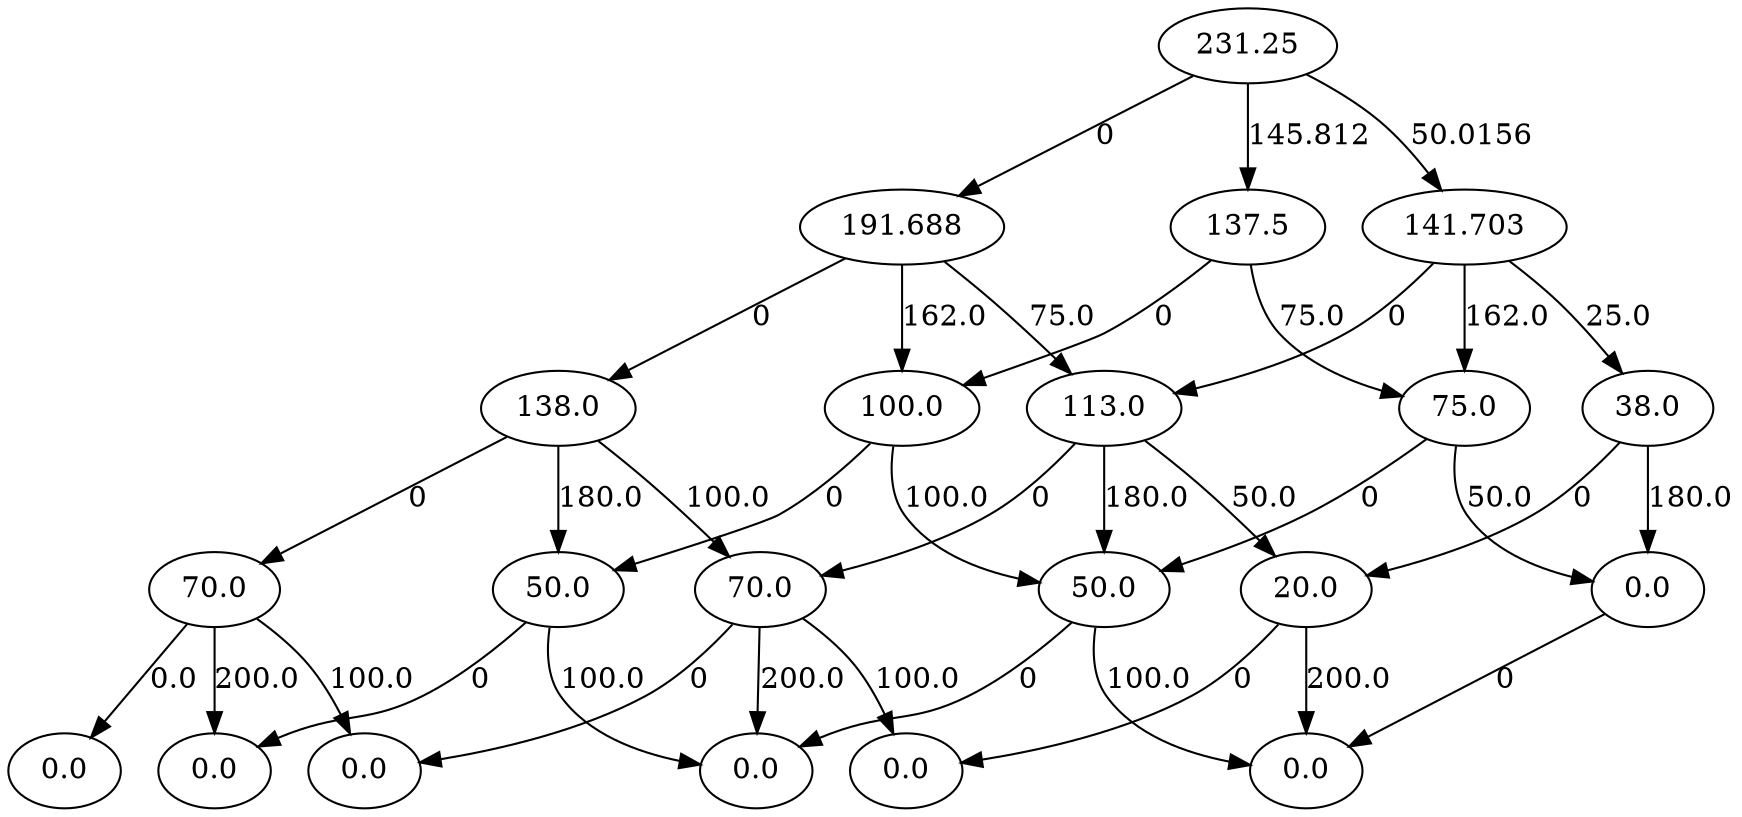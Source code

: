 digraph  {
	node [label="\N"];
	0	 [capacity="[2 1]",
		label="0.0",
		time=0,
		value=0.0];
	1	 [capacity="70.0",
		label="70.0",
		time=1,
		value=70.0];
	1 -> 0 [label="0.0",
	goal="[2 1 0]",
	revenue=0,
	time=1,
	weight=0,
	weight_goal=0.0];
5 [capacity="[2 0]",
	label="0.0",
	time=0,
	value=0.0];
1 -> 5 [label="200.0",
goal="[2 0 0]",
revenue=200,
time=1,
weight=200.0,
weight_goal=0.0];
10 [capacity="[1 1]",
label="0.0",
time=0,
value=0.0];
1 -> 10 [label="100.0",
goal="[1 1 0]",

revenue=100,
time=1,
weight=100.0,
weight_goal=0.0];
2 [capacity="[2 1]",
label="138.0",
time=2,
value=138.0];
2 -> 1 [label="0",
goal="[2 1 1]",
revenue=0,
time=2,
weight=0,
weight_goal=70.0];
6 [capacity="[2 0]",
label="50.0",
time=1,
value=50.0];
2 -> 6 [label="180.0",
goal="[2 0 1]",
revenue=200,
time=2,
weight=180.0,
weight_goal=50.0];
11 [capacity="[1 1]",
label="70.0",
time=1,
value=70.0];
2 -> 11 [label="100.0",
goal="[1 1 1]",
revenue=100,
time=2,
weight=100.0,
weight_goal=70.0];
3 [capacity="[2 1]",
label="191.688",
time=3,
value=191.688];
3 -> 2 [label="0",
goal="[2 1 2]",
revenue=0,
time=3,
weight=0,
weight_goal=138.0];
7 [capacity="[2 0]",
label="100.0",
time=2,
value=100.0];
3 -> 7 [label="162.0",
goal="[2 0 2]",
revenue=200,
time=3,
weight=162.0,
weight_goal=100.0];
12 [capacity="[1 1]",
label="113.0",
time=2,
value=113.0];
3 -> 12 [label="75.0",
goal="[1 1 2]",
revenue=100,
time=3,
weight=75.0,
weight_goal=113.0];
4 [capacity="[2 1]",
label="231.25",
time=4,
value=231.25];
4 -> 3 [label="0",
goal="[2 1 3]",
revenue=0,
time=4,
weight=0,
weight_goal=191.688];
8 [capacity="[2 0]",
label="137.5",
time=3,
value=137.5];
4 -> 8 [label="145.812",
goal="[2 0 3]",
revenue=200,
time=4,
weight=145.812,
weight_goal=137.5];
13 [capacity="[1 1]",
label="141.703",
time=3,
value=141.703];
4 -> 13 [label="50.0156",
goal="[1 1 3]",
revenue=100,
time=4,
weight=50.0156,
weight_goal=141.703];
6 -> 5 [label="0",
goal="[2 0 0]",
revenue=0,
time=1,
weight=0,
weight_goal=0.0];
15 [capacity="[1 0]",
label="0.0",
time=0,
value=0.0];
6 -> 15 [label="100.0",
goal="[1 0 0]",
revenue=100,
time=1,
weight=100.0,
weight_goal=0.0];
7 -> 6 [label="0",
goal="[2 0 1]",
revenue=0,
time=2,
weight=0,
weight_goal=50.0];
16 [capacity="[1 0]",
label="50.0",
time=1,
value=50.0];
7 -> 16 [label="100.0",
goal="[1 0 1]",
revenue=100,
time=2,
weight=100.0,
weight_goal=50.0];
8 -> 7 [label="0",
goal="[2 0 2]",
revenue=0,
time=3,
weight=0,
weight_goal=100.0];
17 [capacity="[1 0]",
label="75.0",
time=2,
value=75.0];
8 -> 17 [label="75.0",
goal="[1 0 2]",
revenue=100,
time=3,
weight=75.0,
weight_goal=75.0];
11 -> 10 [label="0",
goal="[1 1 0]",
revenue=0,
time=1,
weight=0,
weight_goal=0.0];
11 -> 15 [label="200.0",
goal="[1 0 0]",
revenue=200,
time=1,
weight=200.0,
weight_goal=0.0];
20 [capacity="[0 1]",
label="0.0",
time=0,
value=0.0];
11 -> 20 [label="100.0",
goal="[0 1 0]",
revenue=100,
time=1,
weight=100.0,
weight_goal=0.0];
12 -> 11 [label="0",
goal="[1 1 1]",
revenue=0,
time=2,
weight=0,
weight_goal=70.0];
12 -> 16 [label="180.0",
goal="[1 0 1]",
revenue=200,
time=2,
weight=180.0,
weight_goal=50.0];
21 [capacity="[0 1]",
label="20.0",
time=1,
value=20.0];
12 -> 21 [label="50.0",
goal="[0 1 1]",
revenue=100,
time=2,
weight=50.0,
weight_goal=20.0];
13 -> 12 [label="0",
goal="[1 1 2]",
revenue=0,
time=3,
weight=0,
weight_goal=113.0];
13 -> 17 [label="162.0",
goal="[1 0 2]",
revenue=200,
time=3,
weight=162.0,
weight_goal=75.0];
22 [capacity="[0 1]",
label="38.0",
time=2,
value=38.0];
13 -> 22 [label="25.0",
goal="[0 1 2]",
revenue=100,
time=3,
weight=25.0,
weight_goal=38.0];
16 -> 15 [label="0",
goal="[1 0 0]",
revenue=0,
time=1,
weight=0,
weight_goal=0.0];
25 [capacity="[0 0]",
label="0.0",
time=0,
value=0.0];
16 -> 25 [label="100.0",
goal="[0 0 0]",
revenue=100,
time=1,
weight=100.0,
weight_goal=0.0];
17 -> 16 [label="0",
goal="[1 0 1]",
revenue=0,
time=2,
weight=0,
weight_goal=50.0];
26 [capacity="[0 0]",
label="0.0",
time=1,
value=0.0];
17 -> 26 [label="50.0",
goal="[0 0 1]",
revenue=100,
time=2,
weight=50.0,
weight_goal=0.0];
21 -> 20 [label="0",
goal="[0 1 0]",
revenue=0,
time=1,
weight=0,
weight_goal=0.0];
21 -> 25 [label="200.0",
goal="[0 0 0]",
revenue=200,
time=1,
weight=200.0,
weight_goal=0.0];
22 -> 21 [label="0",
goal="[0 1 1]",
revenue=0,
time=2,
weight=0,
weight_goal=20.0];
22 -> 26 [label="180.0",
goal="[0 0 1]",
revenue=200,
time=2,
weight=180.0,
weight_goal=0.0];
26 -> 25 [label="0",
goal="[0 0 0]",
revenue=0,
time=1,
weight=0,
weight_goal=0.0];
}
